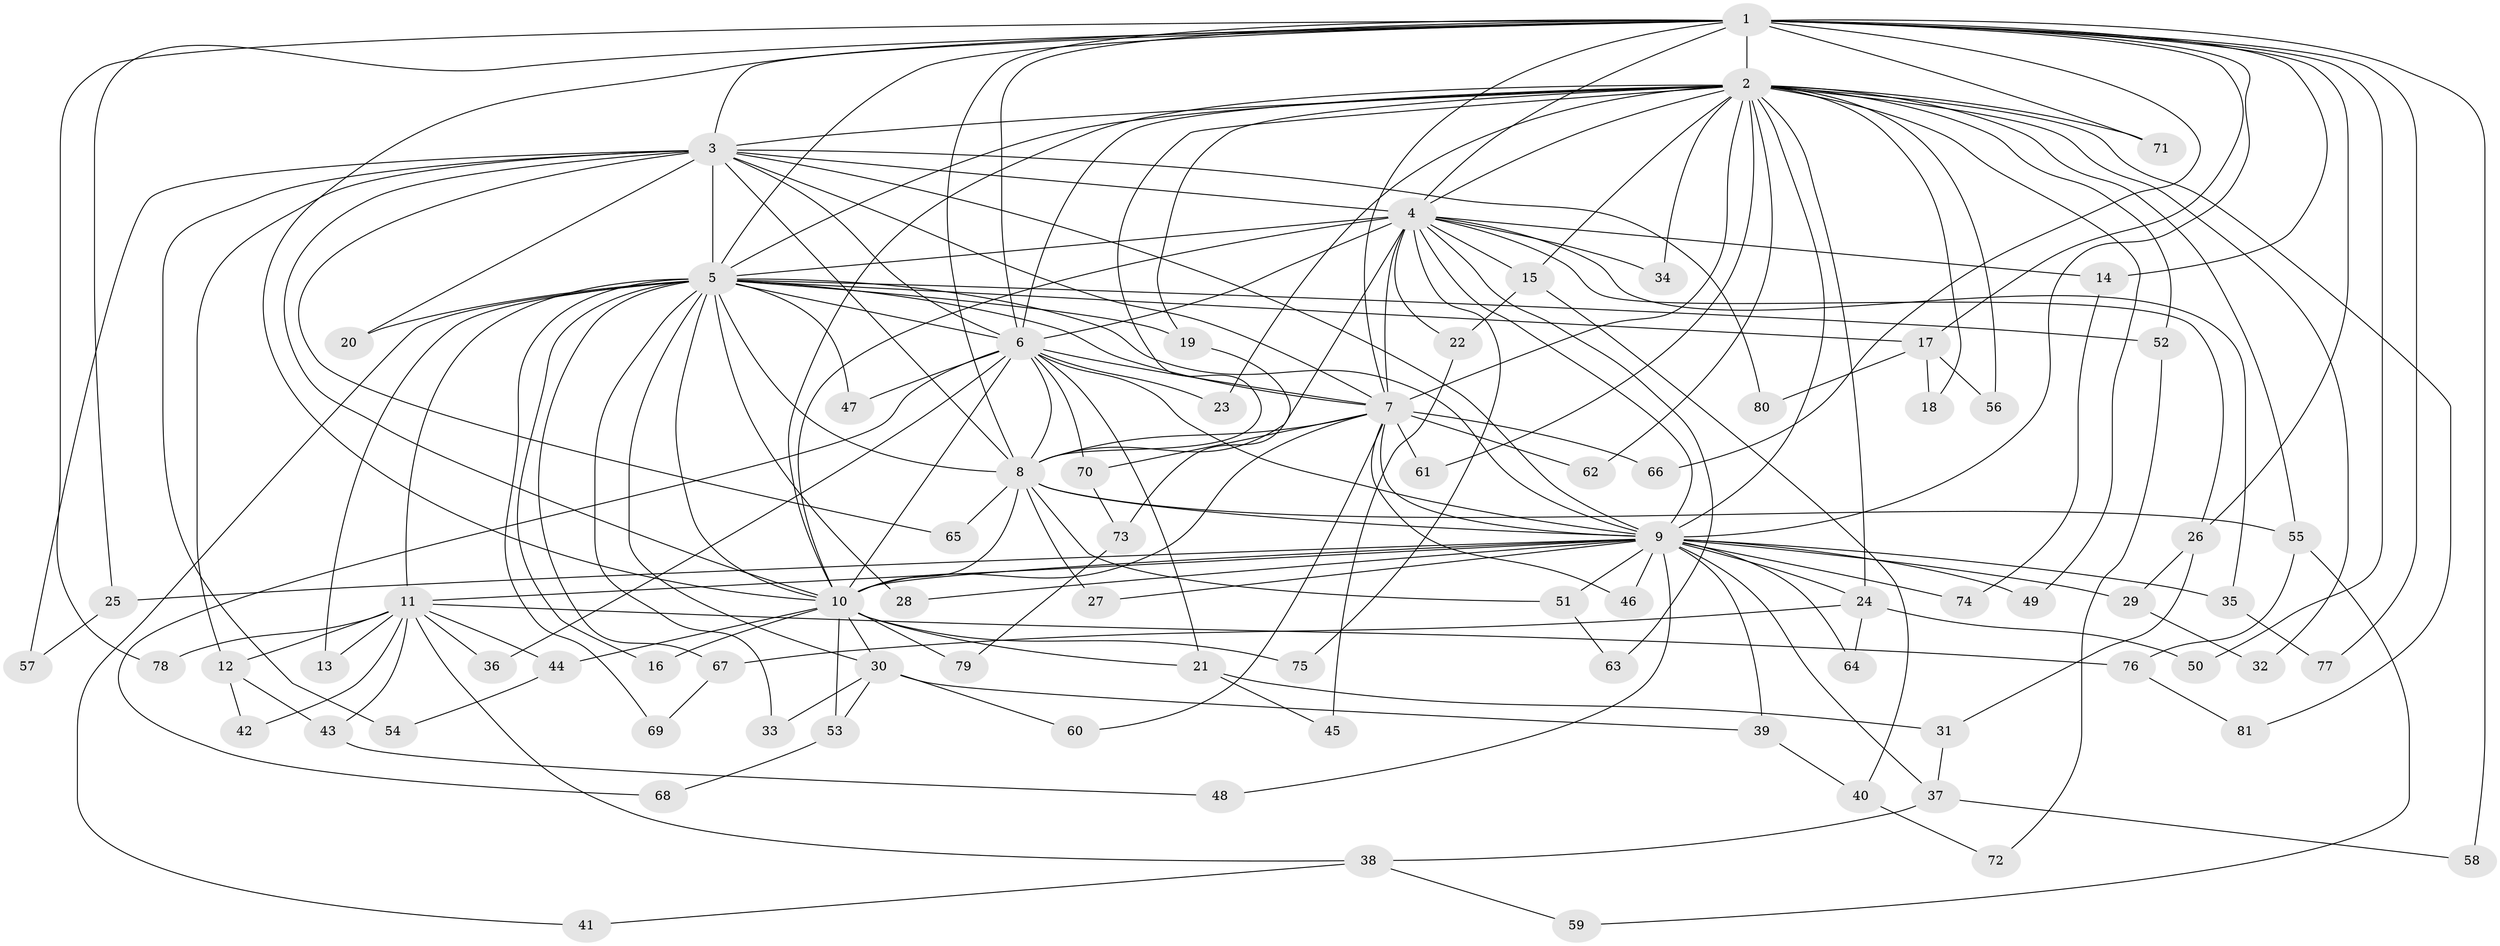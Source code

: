 // coarse degree distribution, {11: 0.04878048780487805, 15: 0.07317073170731707, 3: 0.3902439024390244, 2: 0.1951219512195122, 5: 0.04878048780487805, 8: 0.024390243902439025, 4: 0.14634146341463414, 19: 0.024390243902439025, 18: 0.024390243902439025, 14: 0.024390243902439025}
// Generated by graph-tools (version 1.1) at 2025/36/03/04/25 23:36:16]
// undirected, 81 vertices, 187 edges
graph export_dot {
  node [color=gray90,style=filled];
  1;
  2;
  3;
  4;
  5;
  6;
  7;
  8;
  9;
  10;
  11;
  12;
  13;
  14;
  15;
  16;
  17;
  18;
  19;
  20;
  21;
  22;
  23;
  24;
  25;
  26;
  27;
  28;
  29;
  30;
  31;
  32;
  33;
  34;
  35;
  36;
  37;
  38;
  39;
  40;
  41;
  42;
  43;
  44;
  45;
  46;
  47;
  48;
  49;
  50;
  51;
  52;
  53;
  54;
  55;
  56;
  57;
  58;
  59;
  60;
  61;
  62;
  63;
  64;
  65;
  66;
  67;
  68;
  69;
  70;
  71;
  72;
  73;
  74;
  75;
  76;
  77;
  78;
  79;
  80;
  81;
  1 -- 2;
  1 -- 3;
  1 -- 4;
  1 -- 5;
  1 -- 6;
  1 -- 7;
  1 -- 8;
  1 -- 9;
  1 -- 10;
  1 -- 14;
  1 -- 17;
  1 -- 25;
  1 -- 26;
  1 -- 50;
  1 -- 58;
  1 -- 66;
  1 -- 71;
  1 -- 77;
  1 -- 78;
  2 -- 3;
  2 -- 4;
  2 -- 5;
  2 -- 6;
  2 -- 7;
  2 -- 8;
  2 -- 9;
  2 -- 10;
  2 -- 15;
  2 -- 18;
  2 -- 19;
  2 -- 23;
  2 -- 24;
  2 -- 32;
  2 -- 34;
  2 -- 49;
  2 -- 52;
  2 -- 55;
  2 -- 56;
  2 -- 61;
  2 -- 62;
  2 -- 71;
  2 -- 81;
  3 -- 4;
  3 -- 5;
  3 -- 6;
  3 -- 7;
  3 -- 8;
  3 -- 9;
  3 -- 10;
  3 -- 12;
  3 -- 20;
  3 -- 54;
  3 -- 57;
  3 -- 65;
  3 -- 80;
  4 -- 5;
  4 -- 6;
  4 -- 7;
  4 -- 8;
  4 -- 9;
  4 -- 10;
  4 -- 14;
  4 -- 15;
  4 -- 22;
  4 -- 26;
  4 -- 34;
  4 -- 35;
  4 -- 63;
  4 -- 75;
  5 -- 6;
  5 -- 7;
  5 -- 8;
  5 -- 9;
  5 -- 10;
  5 -- 11;
  5 -- 13;
  5 -- 16;
  5 -- 17;
  5 -- 19;
  5 -- 20;
  5 -- 28;
  5 -- 30;
  5 -- 33;
  5 -- 41;
  5 -- 47;
  5 -- 52;
  5 -- 67;
  5 -- 69;
  6 -- 7;
  6 -- 8;
  6 -- 9;
  6 -- 10;
  6 -- 21;
  6 -- 23;
  6 -- 36;
  6 -- 47;
  6 -- 68;
  6 -- 70;
  7 -- 8;
  7 -- 9;
  7 -- 10;
  7 -- 46;
  7 -- 60;
  7 -- 61;
  7 -- 62;
  7 -- 66;
  7 -- 70;
  8 -- 9;
  8 -- 10;
  8 -- 27;
  8 -- 51;
  8 -- 55;
  8 -- 65;
  9 -- 10;
  9 -- 11;
  9 -- 24;
  9 -- 25;
  9 -- 27;
  9 -- 28;
  9 -- 29;
  9 -- 35;
  9 -- 37;
  9 -- 39;
  9 -- 46;
  9 -- 48;
  9 -- 49;
  9 -- 51;
  9 -- 64;
  9 -- 74;
  10 -- 16;
  10 -- 21;
  10 -- 30;
  10 -- 44;
  10 -- 53;
  10 -- 75;
  10 -- 79;
  11 -- 12;
  11 -- 13;
  11 -- 36;
  11 -- 38;
  11 -- 42;
  11 -- 43;
  11 -- 44;
  11 -- 76;
  11 -- 78;
  12 -- 42;
  12 -- 43;
  14 -- 74;
  15 -- 22;
  15 -- 40;
  17 -- 18;
  17 -- 56;
  17 -- 80;
  19 -- 73;
  21 -- 31;
  21 -- 45;
  22 -- 45;
  24 -- 50;
  24 -- 64;
  24 -- 67;
  25 -- 57;
  26 -- 29;
  26 -- 31;
  29 -- 32;
  30 -- 33;
  30 -- 39;
  30 -- 53;
  30 -- 60;
  31 -- 37;
  35 -- 77;
  37 -- 38;
  37 -- 58;
  38 -- 41;
  38 -- 59;
  39 -- 40;
  40 -- 72;
  43 -- 48;
  44 -- 54;
  51 -- 63;
  52 -- 72;
  53 -- 68;
  55 -- 59;
  55 -- 76;
  67 -- 69;
  70 -- 73;
  73 -- 79;
  76 -- 81;
}
